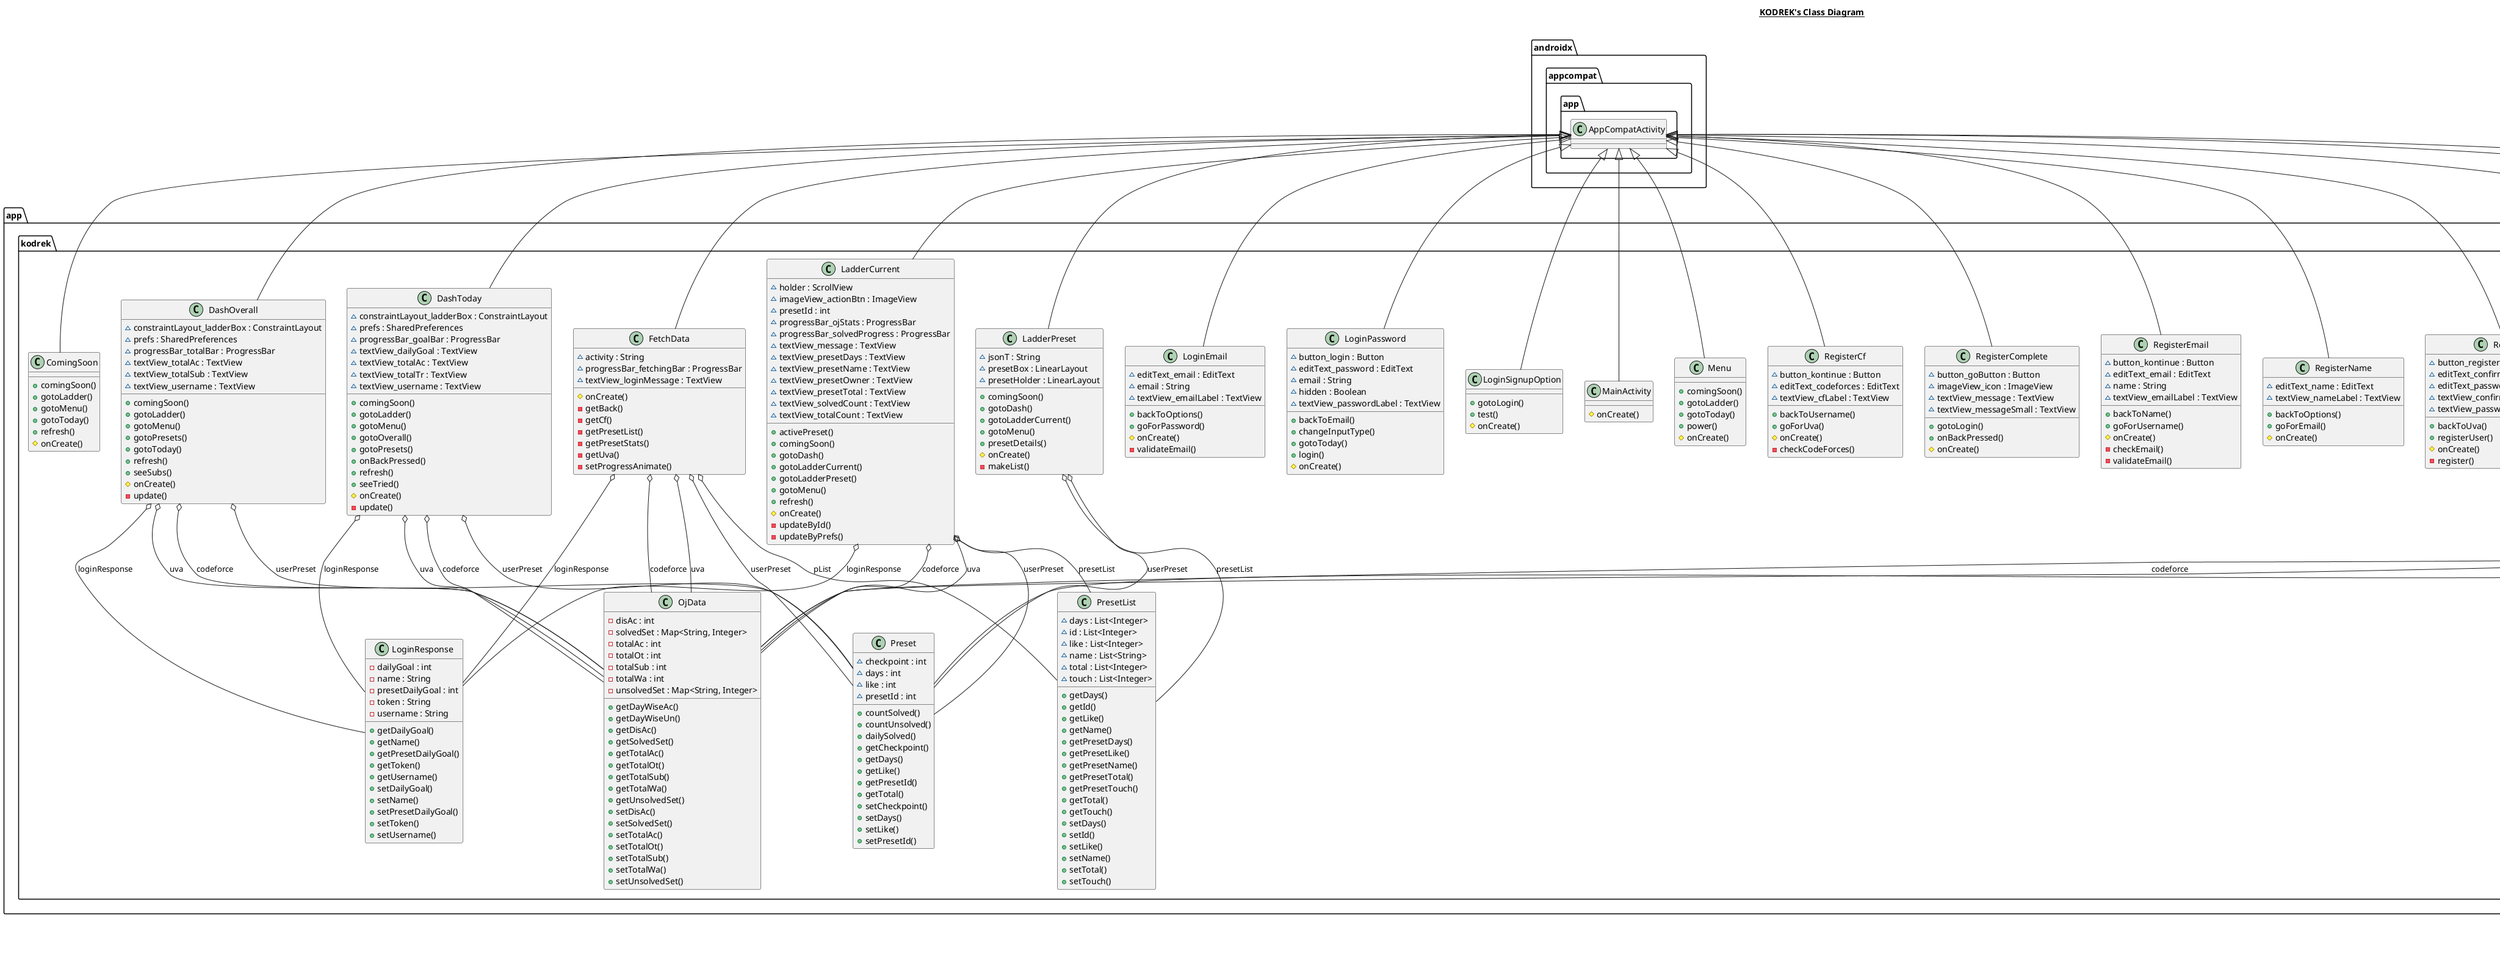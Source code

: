 @startuml

title __KODREK's Class Diagram__\n

  namespace app.kodrek {
    class app.kodrek.ApiClient {
        {static} + getUserService()
        {static} - getRetrofit()
    }
  }
  

  namespace app.kodrek {
    class app.kodrek.CheckingResponse {
        - status : String
        + getStatus()
        + setStatus()
    }
  }
  

  namespace app.kodrek {
    class app.kodrek.ComingSoon {
        + comingSoon()
        + gotoLadder()
        + gotoMenu()
        + gotoToday()
        + refresh()
        # onCreate()
    }
  }
  

  namespace app.kodrek {
    class app.kodrek.DashOverall {
        ~ constraintLayout_ladderBox : ConstraintLayout
        ~ prefs : SharedPreferences
        ~ progressBar_totalBar : ProgressBar
        ~ textView_totalAc : TextView
        ~ textView_totalSub : TextView
        ~ textView_username : TextView
        + comingSoon()
        + gotoLadder()
        + gotoMenu()
        + gotoPresets()
        + gotoToday()
        + refresh()
        + seeSubs()
        # onCreate()
        - update()
    }
  }
  

  namespace app.kodrek {
    class app.kodrek.DashToday {
        ~ constraintLayout_ladderBox : ConstraintLayout
        ~ prefs : SharedPreferences
        ~ progressBar_goalBar : ProgressBar
        ~ textView_dailyGoal : TextView
        ~ textView_totalAc : TextView
        ~ textView_totalTr : TextView
        ~ textView_username : TextView
        + comingSoon()
        + gotoLadder()
        + gotoMenu()
        + gotoOverall()
        + gotoPresets()
        + onBackPressed()
        + refresh()
        + seeTried()
        # onCreate()
        - update()
    }
  }
  

  namespace app.kodrek {
    class app.kodrek.FetchData {
        ~ activity : String
        ~ progressBar_fetchingBar : ProgressBar
        ~ textView_loginMessage : TextView
        # onCreate()
        - getBack()
        - getCf()
        - getPresetList()
        - getPresetStats()
        - getUva()
        - setProgressAnimate()
    }
  }
  

  namespace app.kodrek {
    class app.kodrek.LadderCurrent {
        ~ holder : ScrollView
        ~ imageView_actionBtn : ImageView
        ~ presetId : int
        ~ progressBar_ojStats : ProgressBar
        ~ progressBar_solvedProgress : ProgressBar
        ~ textView_message : TextView
        ~ textView_presetDays : TextView
        ~ textView_presetName : TextView
        ~ textView_presetOwner : TextView
        ~ textView_presetTotal : TextView
        ~ textView_solvedCount : TextView
        ~ textView_totalCount : TextView
        + activePreset()
        + comingSoon()
        + gotoDash()
        + gotoLadderCurrent()
        + gotoLadderPreset()
        + gotoMenu()
        + refresh()
        # onCreate()
        - updateById()
        - updateByPrefs()
    }
  }
  

  namespace app.kodrek {
    class app.kodrek.LadderPreset {
        ~ jsonT : String
        ~ presetBox : LinearLayout
        ~ presetHolder : LinearLayout
        + comingSoon()
        + gotoDash()
        + gotoLadderCurrent()
        + gotoMenu()
        + presetDetails()
        # onCreate()
        - makeList()
    }
  }
  

  namespace app.kodrek {
    class app.kodrek.LoginEmail {
        ~ editText_email : EditText
        ~ email : String
        ~ textView_emailLabel : TextView
        + backToOptions()
        + goForPassword()
        # onCreate()
        - validateEmail()
    }
  }
  

  namespace app.kodrek {
    class app.kodrek.LoginPassword {
        ~ button_login : Button
        ~ editText_password : EditText
        ~ email : String
        ~ hidden : Boolean
        ~ textView_passwordLabel : TextView
        + backToEmail()
        + changeInputType()
        + gotoToday()
        + login()
        # onCreate()
    }
  }
  

  namespace app.kodrek {
    class app.kodrek.LoginRequest {
        - email : String
        - password : String
        + LoginRequest()
        + LoginRequest()
        + getEmail()
        + getPassword()
        + setEmail()
        + setPassword()
    }
  }
  

  namespace app.kodrek {
    class app.kodrek.LoginResponse {
        - dailyGoal : int
        - name : String
        - presetDailyGoal : int
        - token : String
        - username : String
        + getDailyGoal()
        + getName()
        + getPresetDailyGoal()
        + getToken()
        + getUsername()
        + setDailyGoal()
        + setName()
        + setPresetDailyGoal()
        + setToken()
        + setUsername()
    }
  }
  

  namespace app.kodrek {
    class app.kodrek.LoginSignupOption {
        + gotoLogin()
        + test()
        # onCreate()
    }
  }
  

  namespace app.kodrek {
    class app.kodrek.MainActivity {
        # onCreate()
    }
  }
  

  namespace app.kodrek {
    class app.kodrek.Menu {
        + comingSoon()
        + gotoLadder()
        + gotoToday()
        + power()
        # onCreate()
    }
  }
  

  namespace app.kodrek {
    class app.kodrek.OjData {
        - disAc : int
        - solvedSet : Map<String, Integer>
        - totalAc : int
        - totalOt : int
        - totalSub : int
        - totalWa : int
        - unsolvedSet : Map<String, Integer>
        + getDayWiseAc()
        + getDayWiseUn()
        + getDisAc()
        + getSolvedSet()
        + getTotalAc()
        + getTotalOt()
        + getTotalSub()
        + getTotalWa()
        + getUnsolvedSet()
        + setDisAc()
        + setSolvedSet()
        + setTotalAc()
        + setTotalOt()
        + setTotalSub()
        + setTotalWa()
        + setUnsolvedSet()
    }
  }
  

  namespace app.kodrek {
    class app.kodrek.Preset {
        ~ checkpoint : int
        ~ days : int
        ~ like : int
        ~ presetId : int
        + countSolved()
        + countUnsolved()
        + dailySolved()
        + getCheckpoint()
        + getDays()
        + getLike()
        + getPresetId()
        + getTotal()
        + setCheckpoint()
        + setDays()
        + setLike()
        + setPresetId()
    }
  }
  

  namespace app.kodrek {
    class app.kodrek.PresetList {
        ~ days : List<Integer>
        ~ id : List<Integer>
        ~ like : List<Integer>
        ~ name : List<String>
        ~ total : List<Integer>
        ~ touch : List<Integer>
        + getDays()
        + getId()
        + getLike()
        + getName()
        + getPresetDays()
        + getPresetLike()
        + getPresetName()
        + getPresetTotal()
        + getPresetTouch()
        + getTotal()
        + getTouch()
        + setDays()
        + setId()
        + setLike()
        + setName()
        + setTotal()
        + setTouch()
    }
  }
  

  namespace app.kodrek {
    abstract class app.kodrek.ProblemSet {
        ~ cf : List<String>
        ~ name : String
        ~ owner : String
        ~ uva : List<String>
        + cfTotal()
        {abstract} + countSolved()
        {abstract} + countUnsolved()
        + getCf()
        + getName()
        + getOwner()
        + getUva()
        + setCf()
        + setName()
        + setOwner()
        + setUva()
        + uvaTotal()
    }
  }
  

  namespace app.kodrek {
    class app.kodrek.RegisterCf {
        ~ button_kontinue : Button
        ~ editText_codeforces : EditText
        ~ textView_cfLabel : TextView
        + backToUsername()
        + goForUva()
        # onCreate()
        - checkCodeForces()
    }
  }
  

  namespace app.kodrek {
    class app.kodrek.RegisterComplete {
        ~ button_goButton : Button
        ~ imageView_icon : ImageView
        ~ textView_message : TextView
        ~ textView_messageSmall : TextView
        + gotoLogin()
        + onBackPressed()
        # onCreate()
    }
  }
  

  namespace app.kodrek {
    class app.kodrek.RegisterEmail {
        ~ button_kontinue : Button
        ~ editText_email : EditText
        ~ name : String
        ~ textView_emailLabel : TextView
        + backToName()
        + goForUsername()
        # onCreate()
        - checkEmail()
        - validateEmail()
    }
  }
  

  namespace app.kodrek {
    class app.kodrek.RegisterName {
        ~ editText_name : EditText
        ~ textView_nameLabel : TextView
        + backToOptions()
        + goForEmail()
        # onCreate()
    }
  }
  

  namespace app.kodrek {
    class app.kodrek.RegisterPassword {
        ~ button_register : Button
        ~ editText_confirmPassword : EditText
        ~ editText_password : EditText
        ~ textView_confirmPasswordLabel : TextView
        ~ textView_passwordLabel : TextView
        + backToUva()
        + registerUser()
        # onCreate()
        - register()
    }
  }
  

  namespace app.kodrek {
    class app.kodrek.RegisterUsername {
        ~ button_kontinue : Button
        ~ editText_username : EditText
        ~ textView_usernameLabel : TextView
        + backToEmail()
        + goForCf()
        # onCreate()
        - checkUsername()
    }
  }
  

  namespace app.kodrek {
    class app.kodrek.RegisterUva {
        ~ button_kontinue : Button
        ~ editText_uva : EditText
        ~ textView_uvaLabel : TextView
        + backToCf()
        + goForPassword()
        # onCreate()
        - checkUva()
    }
  }
  

  namespace app.kodrek {
    class app.kodrek.RegistrationRequest {
        - codeforces : String
        - email : String
        - name : String
        - password : String
        - username : String
        - uva : String
        + getCodeForces()
        + getEmail()
        + getName()
        + getPassword()
        + getUsername()
        + getUva()
        + setCodeForces()
        + setEmail()
        + setName()
        + setPassword()
        + setUsername()
        + setUva()
    }
  }
  

  namespace app.kodrek {
    class app.kodrek.SubmissionsTable {
        ~ button_load : Button
        ~ c : int
        ~ constraintLayout_empty : ConstraintLayout
        ~ f : int
        ~ sortedSubs : LinkedHashMap<String, Integer>
        ~ subs : Map<String, Integer>
        ~ tableLayout_subsTable : TableLayout
        ~ textView_header : TextView
        ~ textView_timeline : TextView
        ~ time : long
        ~ timeline : String
        + loadMore()
        {static} + sortByValue()
        # onCreate()
        - initTable()
        - mergeData()
        - update()
    }
  }
  

  namespace app.kodrek {
    interface app.kodrek.UserService {
        {abstract} + checkCf()
        {abstract} + checkEmail()
        {abstract} + checkUsername()
        {abstract} + checkUva()
        {abstract} + getCf()
        {abstract} + getPresetDetails()
        {abstract} + getPresetList()
        {abstract} + getPresetStats()
        {abstract} + getUva()
        {abstract} + setPreset()
        {abstract} + userLogin()
        {abstract} + userRegister()
    }
  }
  

  app.kodrek.ComingSoon -up-|> androidx.appcompat.app.AppCompatActivity
  app.kodrek.DashOverall -up-|> androidx.appcompat.app.AppCompatActivity
  app.kodrek.DashOverall o-- app.kodrek.OjData : codeforce
  app.kodrek.DashOverall o-- app.kodrek.LoginResponse : loginResponse
  app.kodrek.DashOverall o-- app.kodrek.Preset : userPreset
  app.kodrek.DashOverall o-- app.kodrek.OjData : uva
  app.kodrek.DashToday -up-|> androidx.appcompat.app.AppCompatActivity
  app.kodrek.DashToday o-- app.kodrek.OjData : codeforce
  app.kodrek.DashToday o-- app.kodrek.LoginResponse : loginResponse
  app.kodrek.DashToday o-- app.kodrek.Preset : userPreset
  app.kodrek.DashToday o-- app.kodrek.OjData : uva
  app.kodrek.FetchData -up-|> androidx.appcompat.app.AppCompatActivity
  app.kodrek.FetchData o-- app.kodrek.OjData : codeforce
  app.kodrek.FetchData o-- app.kodrek.LoginResponse : loginResponse
  app.kodrek.FetchData o-- app.kodrek.PresetList : pList
  app.kodrek.FetchData o-- app.kodrek.Preset : userPreset
  app.kodrek.FetchData o-- app.kodrek.OjData : uva
  app.kodrek.LadderCurrent -up-|> androidx.appcompat.app.AppCompatActivity
  app.kodrek.LadderCurrent o-- app.kodrek.OjData : codeforce
  app.kodrek.LadderCurrent o-- app.kodrek.LoginResponse : loginResponse
  app.kodrek.LadderCurrent o-- app.kodrek.PresetList : presetList
  app.kodrek.LadderCurrent o-- app.kodrek.Preset : userPreset
  app.kodrek.LadderCurrent o-- app.kodrek.OjData : uva
  app.kodrek.LadderPreset -up-|> androidx.appcompat.app.AppCompatActivity
  app.kodrek.LadderPreset o-- app.kodrek.PresetList : presetList
  app.kodrek.LadderPreset o-- app.kodrek.Preset : userPreset
  app.kodrek.LoginEmail -up-|> androidx.appcompat.app.AppCompatActivity
  app.kodrek.LoginPassword -up-|> androidx.appcompat.app.AppCompatActivity
  app.kodrek.LoginSignupOption -up-|> androidx.appcompat.app.AppCompatActivity
  app.kodrek.MainActivity -up-|> androidx.appcompat.app.AppCompatActivity
  app.kodrek.Menu -up-|> androidx.appcompat.app.AppCompatActivity
  app.kodrek.Preset -up-|> app.kodrek.ProblemSet
  app.kodrek.RegisterCf -up-|> androidx.appcompat.app.AppCompatActivity
  app.kodrek.RegisterComplete -up-|> androidx.appcompat.app.AppCompatActivity
  app.kodrek.RegisterEmail -up-|> androidx.appcompat.app.AppCompatActivity
  app.kodrek.RegisterName -up-|> androidx.appcompat.app.AppCompatActivity
  app.kodrek.RegisterPassword -up-|> androidx.appcompat.app.AppCompatActivity
  app.kodrek.RegisterUsername -up-|> androidx.appcompat.app.AppCompatActivity
  app.kodrek.RegisterUva -up-|> androidx.appcompat.app.AppCompatActivity
  app.kodrek.SubmissionsTable -up-|> androidx.appcompat.app.AppCompatActivity
  app.kodrek.SubmissionsTable o-- app.kodrek.OjData : codeforce
  app.kodrek.SubmissionsTable o-- app.kodrek.OjData : uva


right footer


PlantUML diagram generated by SketchIt! (https://bitbucket.org/pmesmeur/sketch.it)
For more information about this tool, please contact philippe.mesmeur@gmail.com
endfooter

@enduml
